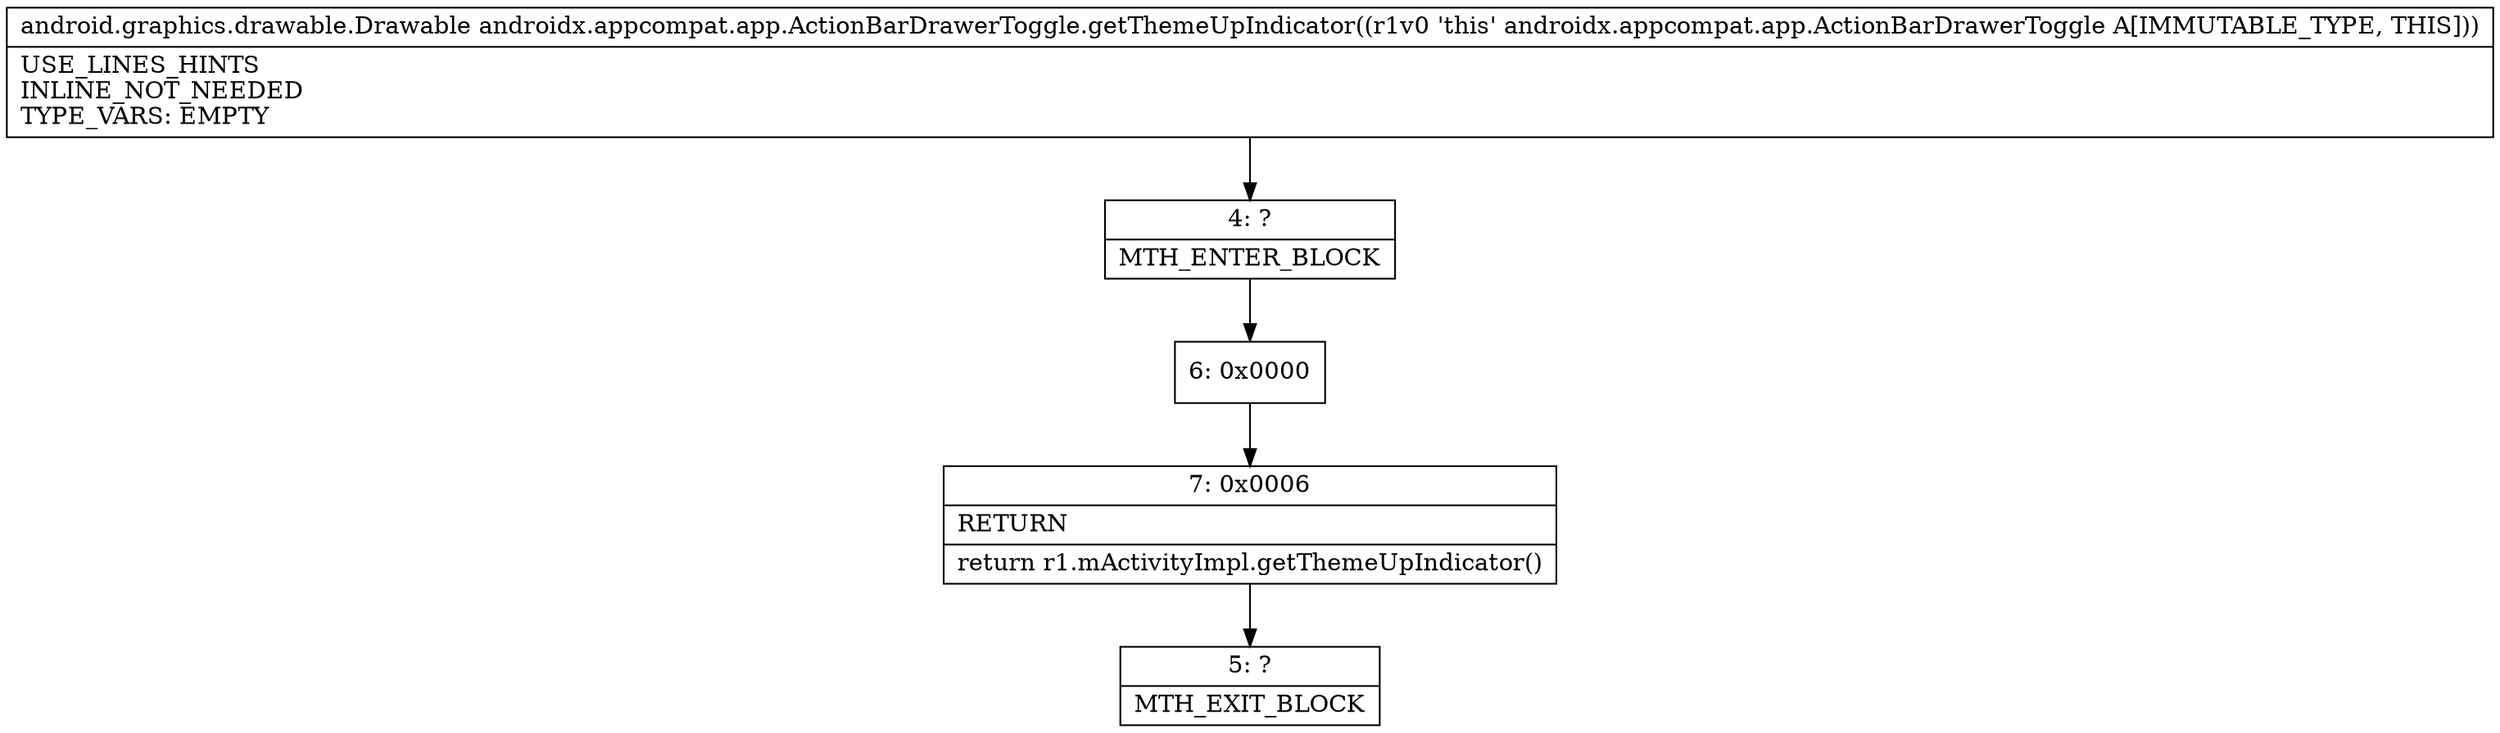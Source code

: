 digraph "CFG forandroidx.appcompat.app.ActionBarDrawerToggle.getThemeUpIndicator()Landroid\/graphics\/drawable\/Drawable;" {
Node_4 [shape=record,label="{4\:\ ?|MTH_ENTER_BLOCK\l}"];
Node_6 [shape=record,label="{6\:\ 0x0000}"];
Node_7 [shape=record,label="{7\:\ 0x0006|RETURN\l|return r1.mActivityImpl.getThemeUpIndicator()\l}"];
Node_5 [shape=record,label="{5\:\ ?|MTH_EXIT_BLOCK\l}"];
MethodNode[shape=record,label="{android.graphics.drawable.Drawable androidx.appcompat.app.ActionBarDrawerToggle.getThemeUpIndicator((r1v0 'this' androidx.appcompat.app.ActionBarDrawerToggle A[IMMUTABLE_TYPE, THIS]))  | USE_LINES_HINTS\lINLINE_NOT_NEEDED\lTYPE_VARS: EMPTY\l}"];
MethodNode -> Node_4;Node_4 -> Node_6;
Node_6 -> Node_7;
Node_7 -> Node_5;
}

